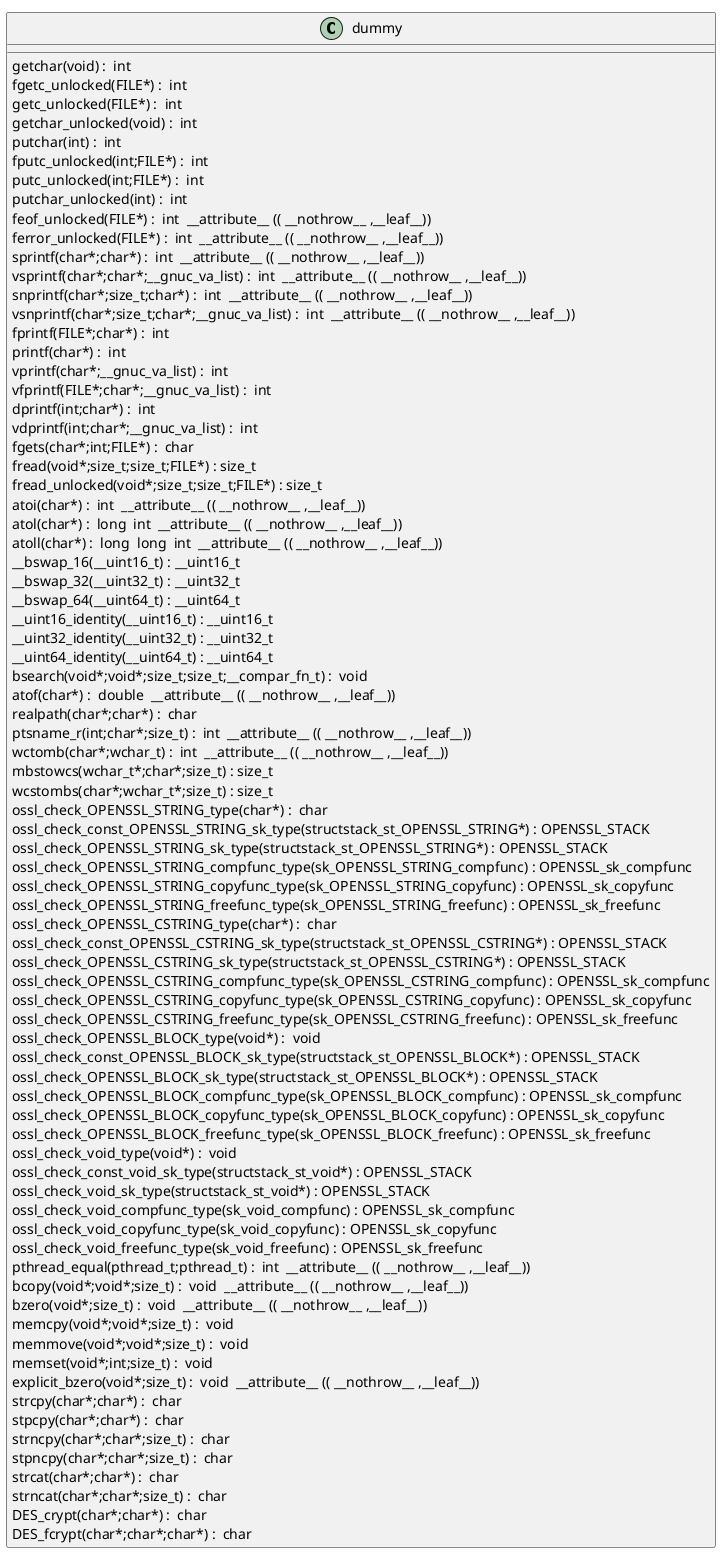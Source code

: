 @startuml
!pragma layout smetana
class dummy {
getchar(void) :  int  [[[./../../.././qc/crypto/des/fcrypt.c.html#770]]]
fgetc_unlocked(FILE*) :  int  [[[./../../.././qc/crypto/des/fcrypt.c.html#779]]]
getc_unlocked(FILE*) :  int  [[[./../../.././qc/crypto/des/fcrypt.c.html#789]]]
getchar_unlocked(void) :  int  [[[./../../.././qc/crypto/des/fcrypt.c.html#796]]]
putchar(int) :  int  [[[./../../.././qc/crypto/des/fcrypt.c.html#805]]]
fputc_unlocked(int;FILE*) :  int  [[[./../../.././qc/crypto/des/fcrypt.c.html#814]]]
putc_unlocked(int;FILE*) :  int  [[[./../../.././qc/crypto/des/fcrypt.c.html#824]]]
putchar_unlocked(int) :  int  [[[./../../.././qc/crypto/des/fcrypt.c.html#831]]]
feof_unlocked(FILE*) :  int  __attribute__ (( __nothrow__ ,__leaf__)) [[[./../../.././qc/crypto/des/fcrypt.c.html#837]]]
ferror_unlocked(FILE*) :  int  __attribute__ (( __nothrow__ ,__leaf__)) [[[./../../.././qc/crypto/des/fcrypt.c.html#844]]]
sprintf(char*;char*) :  int  __attribute__ (( __nothrow__ ,__leaf__)) [[[./../../.././qc/crypto/des/fcrypt.c.html#863]]]
vsprintf(char*;char*;__gnuc_va_list) :  int  __attribute__ (( __nothrow__ ,__leaf__)) [[[./../../.././qc/crypto/des/fcrypt.c.html#876]]]
snprintf(char*;size_t;char*) :  int  __attribute__ (( __nothrow__ ,__leaf__)) [[[./../../.././qc/crypto/des/fcrypt.c.html#895]]]
vsnprintf(char*;size_t;char*;__gnuc_va_list) :  int  __attribute__ (( __nothrow__ ,__leaf__)) [[[./../../.././qc/crypto/des/fcrypt.c.html#909]]]
fprintf(FILE*;char*) :  int  [[[./../../.././qc/crypto/des/fcrypt.c.html#930]]]
printf(char*) :  int  [[[./../../.././qc/crypto/des/fcrypt.c.html#937]]]
vprintf(char*;__gnuc_va_list) :  int  [[[./../../.././qc/crypto/des/fcrypt.c.html#949]]]
vfprintf(FILE*;char*;__gnuc_va_list) :  int  [[[./../../.././qc/crypto/des/fcrypt.c.html#959]]]
dprintf(int;char*) :  int  [[[./../../.././qc/crypto/des/fcrypt.c.html#974]]]
vdprintf(int;char*;__gnuc_va_list) :  int  [[[./../../.././qc/crypto/des/fcrypt.c.html#985]]]
fgets(char*;int;FILE*) :  char  [[[./../../.././qc/crypto/des/fcrypt.c.html#1004]]]
fread(void*;size_t;size_t;FILE*) : size_t [[[./../../.././qc/crypto/des/fcrypt.c.html#1030]]]
fread_unlocked(void*;size_t;size_t;FILE*) : size_t [[[./../../.././qc/crypto/des/fcrypt.c.html#1057]]]
atoi(char*) :  int  __attribute__ (( __nothrow__ ,__leaf__)) [[[./../../.././qc/crypto/des/fcrypt.c.html#1227]]]
atol(char*) :  long  int  __attribute__ (( __nothrow__ ,__leaf__)) [[[./../../.././qc/crypto/des/fcrypt.c.html#1232]]]
atoll(char*) :  long  long  int  __attribute__ (( __nothrow__ ,__leaf__)) [[[./../../.././qc/crypto/des/fcrypt.c.html#1239]]]
__bswap_16(__uint16_t) : __uint16_t [[[./../../.././qc/crypto/des/fcrypt.c.html#1392]]]
__bswap_32(__uint32_t) : __uint32_t [[[./../../.././qc/crypto/des/fcrypt.c.html#1407]]]
__bswap_64(__uint64_t) : __uint64_t [[[./../../.././qc/crypto/des/fcrypt.c.html#1417]]]
__uint16_identity(__uint16_t) : __uint16_t [[[./../../.././qc/crypto/des/fcrypt.c.html#1429]]]
__uint32_identity(__uint32_t) : __uint32_t [[[./../../.././qc/crypto/des/fcrypt.c.html#1435]]]
__uint64_identity(__uint64_t) : __uint64_t [[[./../../.././qc/crypto/des/fcrypt.c.html#1441]]]
bsearch(void*;void*;size_t;size_t;__compar_fn_t) :  void  [[[./../../.././qc/crypto/des/fcrypt.c.html#2109]]]
atof(char*) :  double  __attribute__ (( __nothrow__ ,__leaf__)) [[[./../../.././qc/crypto/des/fcrypt.c.html#1]]]
realpath(char*;char*) :  char  [[[./../../.././qc/crypto/des/fcrypt.c.html#1]]]
ptsname_r(int;char*;size_t) :  int  __attribute__ (( __nothrow__ ,__leaf__)) [[[./../../.././qc/crypto/des/fcrypt.c.html#1]]]
wctomb(char*;wchar_t) :  int  __attribute__ (( __nothrow__ ,__leaf__)) [[[./../../.././qc/crypto/des/fcrypt.c.html#1]]]
mbstowcs(wchar_t*;char*;size_t) : size_t [[[./../../.././qc/crypto/des/fcrypt.c.html#1]]]
wcstombs(char*;wchar_t*;size_t) : size_t [[[./../../.././qc/crypto/des/fcrypt.c.html#1]]]
ossl_check_OPENSSL_STRING_type(char*) :  char  [[[./../../.././qc/crypto/des/fcrypt.c.html#1]]]
ossl_check_const_OPENSSL_STRING_sk_type(structstack_st_OPENSSL_STRING*) : OPENSSL_STACK [[[./../../.././qc/crypto/des/fcrypt.c.html#1]]]
ossl_check_OPENSSL_STRING_sk_type(structstack_st_OPENSSL_STRING*) : OPENSSL_STACK [[[./../../.././qc/crypto/des/fcrypt.c.html#1]]]
ossl_check_OPENSSL_STRING_compfunc_type(sk_OPENSSL_STRING_compfunc) : OPENSSL_sk_compfunc [[[./../../.././qc/crypto/des/fcrypt.c.html#1]]]
ossl_check_OPENSSL_STRING_copyfunc_type(sk_OPENSSL_STRING_copyfunc) : OPENSSL_sk_copyfunc [[[./../../.././qc/crypto/des/fcrypt.c.html#1]]]
ossl_check_OPENSSL_STRING_freefunc_type(sk_OPENSSL_STRING_freefunc) : OPENSSL_sk_freefunc [[[./../../.././qc/crypto/des/fcrypt.c.html#1]]]
ossl_check_OPENSSL_CSTRING_type(char*) :  char  [[[./../../.././qc/crypto/des/fcrypt.c.html#1]]]
ossl_check_const_OPENSSL_CSTRING_sk_type(structstack_st_OPENSSL_CSTRING*) : OPENSSL_STACK [[[./../../.././qc/crypto/des/fcrypt.c.html#1]]]
ossl_check_OPENSSL_CSTRING_sk_type(structstack_st_OPENSSL_CSTRING*) : OPENSSL_STACK [[[./../../.././qc/crypto/des/fcrypt.c.html#1]]]
ossl_check_OPENSSL_CSTRING_compfunc_type(sk_OPENSSL_CSTRING_compfunc) : OPENSSL_sk_compfunc [[[./../../.././qc/crypto/des/fcrypt.c.html#1]]]
ossl_check_OPENSSL_CSTRING_copyfunc_type(sk_OPENSSL_CSTRING_copyfunc) : OPENSSL_sk_copyfunc [[[./../../.././qc/crypto/des/fcrypt.c.html#1]]]
ossl_check_OPENSSL_CSTRING_freefunc_type(sk_OPENSSL_CSTRING_freefunc) : OPENSSL_sk_freefunc [[[./../../.././qc/crypto/des/fcrypt.c.html#1]]]
ossl_check_OPENSSL_BLOCK_type(void*) :  void  [[[./../../.././qc/crypto/des/fcrypt.c.html#1]]]
ossl_check_const_OPENSSL_BLOCK_sk_type(structstack_st_OPENSSL_BLOCK*) : OPENSSL_STACK [[[./../../.././qc/crypto/des/fcrypt.c.html#1]]]
ossl_check_OPENSSL_BLOCK_sk_type(structstack_st_OPENSSL_BLOCK*) : OPENSSL_STACK [[[./../../.././qc/crypto/des/fcrypt.c.html#1]]]
ossl_check_OPENSSL_BLOCK_compfunc_type(sk_OPENSSL_BLOCK_compfunc) : OPENSSL_sk_compfunc [[[./../../.././qc/crypto/des/fcrypt.c.html#1]]]
ossl_check_OPENSSL_BLOCK_copyfunc_type(sk_OPENSSL_BLOCK_copyfunc) : OPENSSL_sk_copyfunc [[[./../../.././qc/crypto/des/fcrypt.c.html#1]]]
ossl_check_OPENSSL_BLOCK_freefunc_type(sk_OPENSSL_BLOCK_freefunc) : OPENSSL_sk_freefunc [[[./../../.././qc/crypto/des/fcrypt.c.html#1]]]
ossl_check_void_type(void*) :  void  [[[./../../.././qc/crypto/des/fcrypt.c.html#1]]]
ossl_check_const_void_sk_type(structstack_st_void*) : OPENSSL_STACK [[[./../../.././qc/crypto/des/fcrypt.c.html#1]]]
ossl_check_void_sk_type(structstack_st_void*) : OPENSSL_STACK [[[./../../.././qc/crypto/des/fcrypt.c.html#1]]]
ossl_check_void_compfunc_type(sk_void_compfunc) : OPENSSL_sk_compfunc [[[./../../.././qc/crypto/des/fcrypt.c.html#1]]]
ossl_check_void_copyfunc_type(sk_void_copyfunc) : OPENSSL_sk_copyfunc [[[./../../.././qc/crypto/des/fcrypt.c.html#1]]]
ossl_check_void_freefunc_type(sk_void_freefunc) : OPENSSL_sk_freefunc [[[./../../.././qc/crypto/des/fcrypt.c.html#1]]]
pthread_equal(pthread_t;pthread_t) :  int  __attribute__ (( __nothrow__ ,__leaf__)) [[[./../../.././qc/crypto/des/fcrypt.c.html#1]]]
bcopy(void*;void*;size_t) :  void  __attribute__ (( __nothrow__ ,__leaf__)) [[[./../../.././qc/crypto/des/fcrypt.c.html#1]]]
bzero(void*;size_t) :  void  __attribute__ (( __nothrow__ ,__leaf__)) [[[./../../.././qc/crypto/des/fcrypt.c.html#1]]]
memcpy(void*;void*;size_t) :  void  [[[./../../.././qc/crypto/des/fcrypt.c.html#1]]]
memmove(void*;void*;size_t) :  void  [[[./../../.././qc/crypto/des/fcrypt.c.html#1]]]
memset(void*;int;size_t) :  void  [[[./../../.././qc/crypto/des/fcrypt.c.html#1]]]
explicit_bzero(void*;size_t) :  void  __attribute__ (( __nothrow__ ,__leaf__)) [[[./../../.././qc/crypto/des/fcrypt.c.html#1]]]
strcpy(char*;char*) :  char  [[[./../../.././qc/crypto/des/fcrypt.c.html#1]]]
stpcpy(char*;char*) :  char  [[[./../../.././qc/crypto/des/fcrypt.c.html#1]]]
strncpy(char*;char*;size_t) :  char  [[[./../../.././qc/crypto/des/fcrypt.c.html#1]]]
stpncpy(char*;char*;size_t) :  char  [[[./../../.././qc/crypto/des/fcrypt.c.html#1]]]
strcat(char*;char*) :  char  [[[./../../.././qc/crypto/des/fcrypt.c.html#1]]]
strncat(char*;char*;size_t) :  char  [[[./../../.././qc/crypto/des/fcrypt.c.html#1]]]
DES_crypt(char*;char*) :  char  [[[./../../.././qc/crypto/des/fcrypt.c.html#1]]]
DES_fcrypt(char*;char*;char*) :  char  [[[./../../.././qc/crypto/des/fcrypt.c.html#1]]]
} 
@enduml
